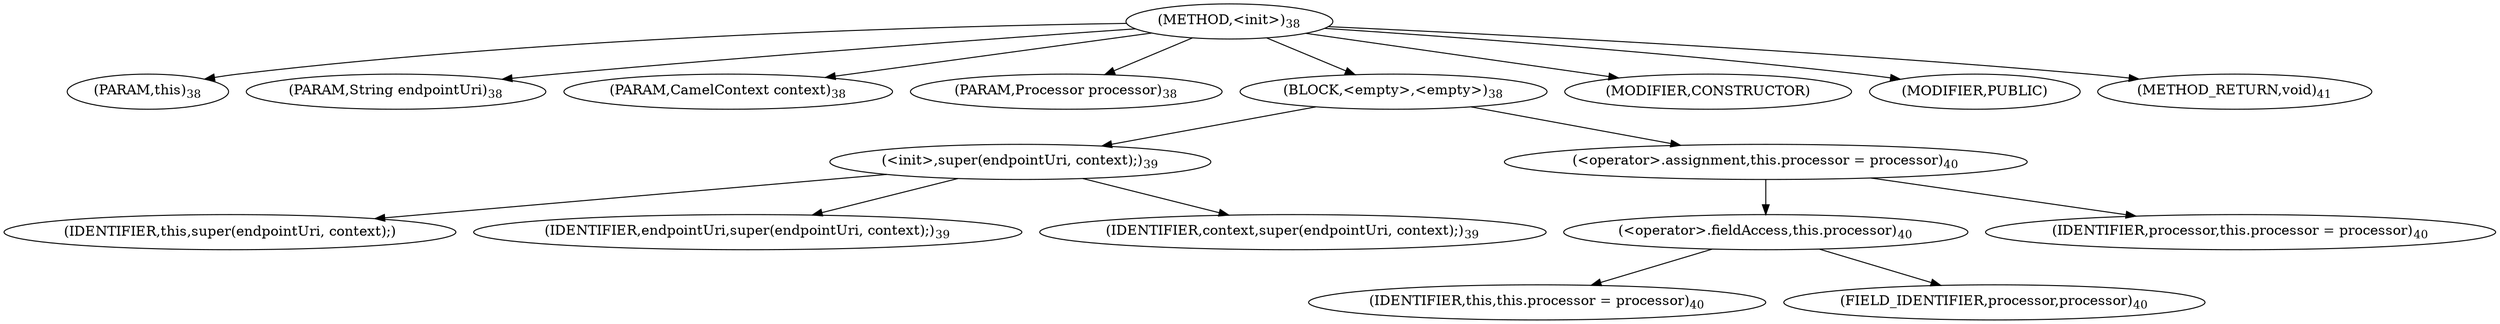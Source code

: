 digraph "&lt;init&gt;" {  
"23" [label = <(METHOD,&lt;init&gt;)<SUB>38</SUB>> ]
"4" [label = <(PARAM,this)<SUB>38</SUB>> ]
"24" [label = <(PARAM,String endpointUri)<SUB>38</SUB>> ]
"25" [label = <(PARAM,CamelContext context)<SUB>38</SUB>> ]
"26" [label = <(PARAM,Processor processor)<SUB>38</SUB>> ]
"27" [label = <(BLOCK,&lt;empty&gt;,&lt;empty&gt;)<SUB>38</SUB>> ]
"28" [label = <(&lt;init&gt;,super(endpointUri, context);)<SUB>39</SUB>> ]
"3" [label = <(IDENTIFIER,this,super(endpointUri, context);)> ]
"29" [label = <(IDENTIFIER,endpointUri,super(endpointUri, context);)<SUB>39</SUB>> ]
"30" [label = <(IDENTIFIER,context,super(endpointUri, context);)<SUB>39</SUB>> ]
"31" [label = <(&lt;operator&gt;.assignment,this.processor = processor)<SUB>40</SUB>> ]
"32" [label = <(&lt;operator&gt;.fieldAccess,this.processor)<SUB>40</SUB>> ]
"5" [label = <(IDENTIFIER,this,this.processor = processor)<SUB>40</SUB>> ]
"33" [label = <(FIELD_IDENTIFIER,processor,processor)<SUB>40</SUB>> ]
"34" [label = <(IDENTIFIER,processor,this.processor = processor)<SUB>40</SUB>> ]
"35" [label = <(MODIFIER,CONSTRUCTOR)> ]
"36" [label = <(MODIFIER,PUBLIC)> ]
"37" [label = <(METHOD_RETURN,void)<SUB>41</SUB>> ]
  "23" -> "4" 
  "23" -> "24" 
  "23" -> "25" 
  "23" -> "26" 
  "23" -> "27" 
  "23" -> "35" 
  "23" -> "36" 
  "23" -> "37" 
  "27" -> "28" 
  "27" -> "31" 
  "28" -> "3" 
  "28" -> "29" 
  "28" -> "30" 
  "31" -> "32" 
  "31" -> "34" 
  "32" -> "5" 
  "32" -> "33" 
}
